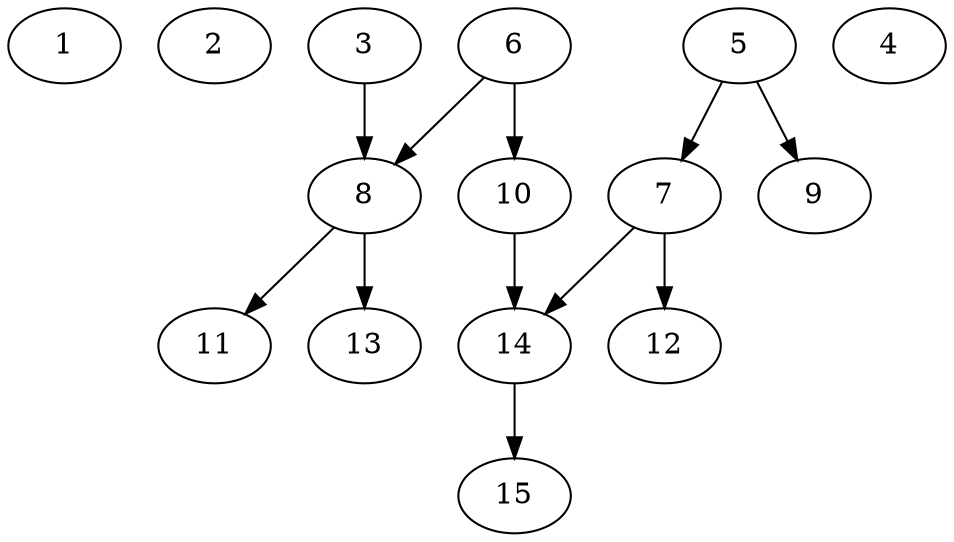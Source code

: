 // DAG automatically generated by daggen at Thu Oct  3 13:59:26 2019
// ./daggen --dot -n 15 --ccr 0.5 --fat 0.7 --regular 0.7 --density 0.5 --mindata 5242880 --maxdata 52428800 
digraph G {
  1 [size="70156288", alpha="0.12", expect_size="35078144"] 
  2 [size="59758592", alpha="0.00", expect_size="29879296"] 
  3 [size="10799104", alpha="0.18", expect_size="5399552"] 
  3 -> 8 [size ="5399552"]
  4 [size="14702592", alpha="0.03", expect_size="7351296"] 
  5 [size="69824512", alpha="0.10", expect_size="34912256"] 
  5 -> 7 [size ="34912256"]
  5 -> 9 [size ="34912256"]
  6 [size="47757312", alpha="0.15", expect_size="23878656"] 
  6 -> 8 [size ="23878656"]
  6 -> 10 [size ="23878656"]
  7 [size="30795776", alpha="0.19", expect_size="15397888"] 
  7 -> 12 [size ="15397888"]
  7 -> 14 [size ="15397888"]
  8 [size="99203072", alpha="0.02", expect_size="49601536"] 
  8 -> 11 [size ="49601536"]
  8 -> 13 [size ="49601536"]
  9 [size="87975936", alpha="0.04", expect_size="43987968"] 
  10 [size="63072256", alpha="0.04", expect_size="31536128"] 
  10 -> 14 [size ="31536128"]
  11 [size="92268544", alpha="0.13", expect_size="46134272"] 
  12 [size="56711168", alpha="0.12", expect_size="28355584"] 
  13 [size="58742784", alpha="0.03", expect_size="29371392"] 
  14 [size="49080320", alpha="0.12", expect_size="24540160"] 
  14 -> 15 [size ="24540160"]
  15 [size="61360128", alpha="0.18", expect_size="30680064"] 
}
